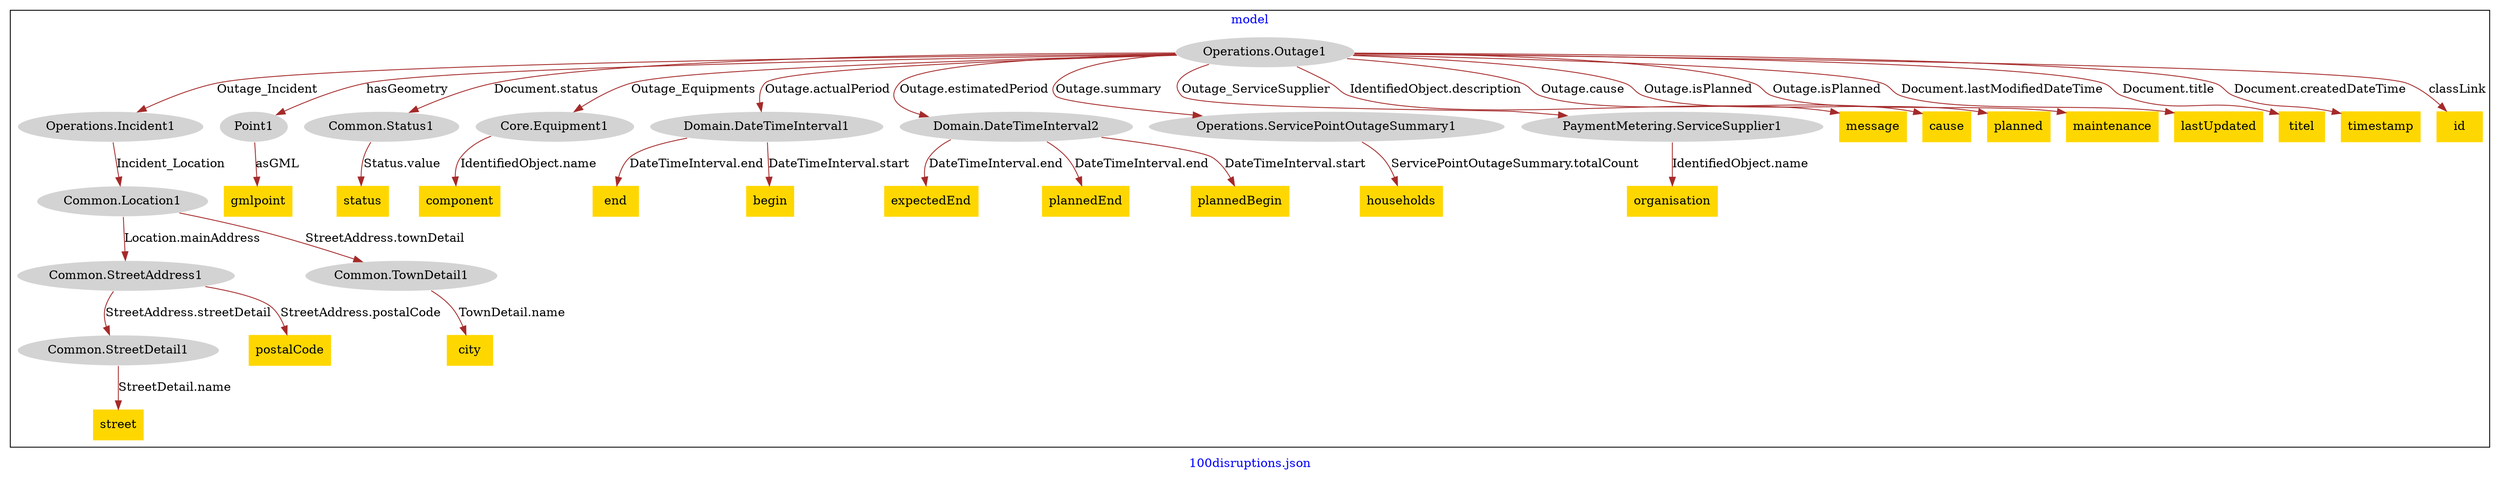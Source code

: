 digraph n0 {
fontcolor="blue"
remincross="true"
label="100disruptions.json"
subgraph cluster {
label="model"
n2[style="filled",color="white",fillcolor="lightgray",label="Common.Location1"];
n3[style="filled",color="white",fillcolor="lightgray",label="Common.StreetAddress1"];
n4[style="filled",color="white",fillcolor="lightgray",label="Common.TownDetail1"];
n5[style="filled",color="white",fillcolor="lightgray",label="Common.StreetDetail1"];
n6[style="filled",color="white",fillcolor="lightgray",label="Operations.Incident1"];
n7[style="filled",color="white",fillcolor="lightgray",label="Operations.Outage1"];
n8[style="filled",color="white",fillcolor="lightgray",label="Point1"];
n9[style="filled",color="white",fillcolor="lightgray",label="Common.Status1"];
n10[style="filled",color="white",fillcolor="lightgray",label="Core.Equipment1"];
n11[style="filled",color="white",fillcolor="lightgray",label="Domain.DateTimeInterval1"];
n12[style="filled",color="white",fillcolor="lightgray",label="Domain.DateTimeInterval2"];
n13[style="filled",color="white",fillcolor="lightgray",label="Operations.ServicePointOutageSummary1"];
n14[style="filled",color="white",fillcolor="lightgray",label="PaymentMetering.ServiceSupplier1"];
n15[shape="plaintext",style="filled",fillcolor="gold",label="component"];
n16[shape="plaintext",style="filled",fillcolor="gold",label="message"];
n17[shape="plaintext",style="filled",fillcolor="gold",label="expectedEnd"];
n18[shape="plaintext",style="filled",fillcolor="gold",label="cause"];
n19[shape="plaintext",style="filled",fillcolor="gold",label="end"];
n20[shape="plaintext",style="filled",fillcolor="gold",label="planned"];
n21[shape="plaintext",style="filled",fillcolor="gold",label="organisation"];
n22[shape="plaintext",style="filled",fillcolor="gold",label="gmlpoint"];
n23[shape="plaintext",style="filled",fillcolor="gold",label="postalCode"];
n24[shape="plaintext",style="filled",fillcolor="gold",label="maintenance"];
n25[shape="plaintext",style="filled",fillcolor="gold",label="lastUpdated"];
n26[shape="plaintext",style="filled",fillcolor="gold",label="city"];
n27[shape="plaintext",style="filled",fillcolor="gold",label="begin"];
n28[shape="plaintext",style="filled",fillcolor="gold",label="titel"];
n29[shape="plaintext",style="filled",fillcolor="gold",label="status"];
n30[shape="plaintext",style="filled",fillcolor="gold",label="plannedEnd"];
n31[shape="plaintext",style="filled",fillcolor="gold",label="street"];
n32[shape="plaintext",style="filled",fillcolor="gold",label="timestamp"];
n33[shape="plaintext",style="filled",fillcolor="gold",label="id"];
n34[shape="plaintext",style="filled",fillcolor="gold",label="households"];
n35[shape="plaintext",style="filled",fillcolor="gold",label="plannedBegin"];
}
n2 -> n3[color="brown",fontcolor="black",label="Location.mainAddress"]
n2 -> n4[color="brown",fontcolor="black",label="StreetAddress.townDetail"]
n3 -> n5[color="brown",fontcolor="black",label="StreetAddress.streetDetail"]
n6 -> n2[color="brown",fontcolor="black",label="Incident_Location"]
n7 -> n8[color="brown",fontcolor="black",label="hasGeometry"]
n7 -> n9[color="brown",fontcolor="black",label="Document.status"]
n7 -> n10[color="brown",fontcolor="black",label="Outage_Equipments"]
n7 -> n11[color="brown",fontcolor="black",label="Outage.actualPeriod"]
n7 -> n12[color="brown",fontcolor="black",label="Outage.estimatedPeriod"]
n7 -> n6[color="brown",fontcolor="black",label="Outage_Incident"]
n7 -> n13[color="brown",fontcolor="black",label="Outage.summary"]
n7 -> n14[color="brown",fontcolor="black",label="Outage_ServiceSupplier"]
n10 -> n15[color="brown",fontcolor="black",label="IdentifiedObject.name"]
n7 -> n16[color="brown",fontcolor="black",label="IdentifiedObject.description"]
n12 -> n17[color="brown",fontcolor="black",label="DateTimeInterval.end"]
n7 -> n18[color="brown",fontcolor="black",label="Outage.cause"]
n11 -> n19[color="brown",fontcolor="black",label="DateTimeInterval.end"]
n7 -> n20[color="brown",fontcolor="black",label="Outage.isPlanned"]
n14 -> n21[color="brown",fontcolor="black",label="IdentifiedObject.name"]
n8 -> n22[color="brown",fontcolor="black",label="asGML"]
n3 -> n23[color="brown",fontcolor="black",label="StreetAddress.postalCode"]
n7 -> n24[color="brown",fontcolor="black",label="Outage.isPlanned"]
n7 -> n25[color="brown",fontcolor="black",label="Document.lastModifiedDateTime"]
n4 -> n26[color="brown",fontcolor="black",label="TownDetail.name"]
n11 -> n27[color="brown",fontcolor="black",label="DateTimeInterval.start"]
n7 -> n28[color="brown",fontcolor="black",label="Document.title"]
n9 -> n29[color="brown",fontcolor="black",label="Status.value"]
n12 -> n30[color="brown",fontcolor="black",label="DateTimeInterval.end"]
n5 -> n31[color="brown",fontcolor="black",label="StreetDetail.name"]
n7 -> n32[color="brown",fontcolor="black",label="Document.createdDateTime"]
n7 -> n33[color="brown",fontcolor="black",label="classLink"]
n13 -> n34[color="brown",fontcolor="black",label="ServicePointOutageSummary.totalCount"]
n12 -> n35[color="brown",fontcolor="black",label="DateTimeInterval.start"]
}
